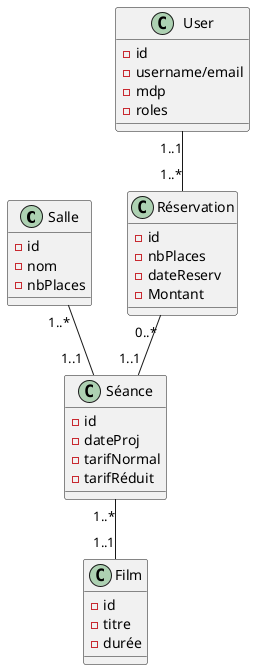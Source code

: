 @startuml
'https://plantuml.com/class-diagram

class Salle {
- id
- nom
- nbPlaces
}

class Séance {
- id
- dateProj
- tarifNormal
- tarifRéduit
}

class Film {
- id
- titre
- durée
}

class User {
- id
- username/email
- mdp
- roles
}

class Réservation {
- id
- nbPlaces
- dateReserv
- Montant
}

User "1..1"--"1..*" Réservation
Salle "1..*"--"1..1  " Séance
Réservation "0..*"--"1..1" Séance
Séance "1..*"--"1..1" Film

@enduml